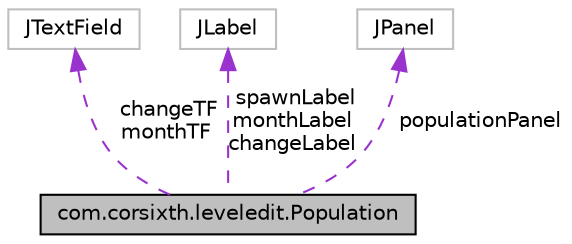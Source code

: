 digraph "com.corsixth.leveledit.Population"
{
 // LATEX_PDF_SIZE
  edge [fontname="Helvetica",fontsize="10",labelfontname="Helvetica",labelfontsize="10"];
  node [fontname="Helvetica",fontsize="10",shape=record];
  Node1 [label="com.corsixth.leveledit.Population",height=0.2,width=0.4,color="black", fillcolor="grey75", style="filled", fontcolor="black",tooltip=" "];
  Node2 -> Node1 [dir="back",color="darkorchid3",fontsize="10",style="dashed",label=" changeTF\nmonthTF" ,fontname="Helvetica"];
  Node2 [label="JTextField",height=0.2,width=0.4,color="grey75", fillcolor="white", style="filled",tooltip=" "];
  Node3 -> Node1 [dir="back",color="darkorchid3",fontsize="10",style="dashed",label=" spawnLabel\nmonthLabel\nchangeLabel" ,fontname="Helvetica"];
  Node3 [label="JLabel",height=0.2,width=0.4,color="grey75", fillcolor="white", style="filled",tooltip=" "];
  Node4 -> Node1 [dir="back",color="darkorchid3",fontsize="10",style="dashed",label=" populationPanel" ,fontname="Helvetica"];
  Node4 [label="JPanel",height=0.2,width=0.4,color="grey75", fillcolor="white", style="filled",tooltip=" "];
}
